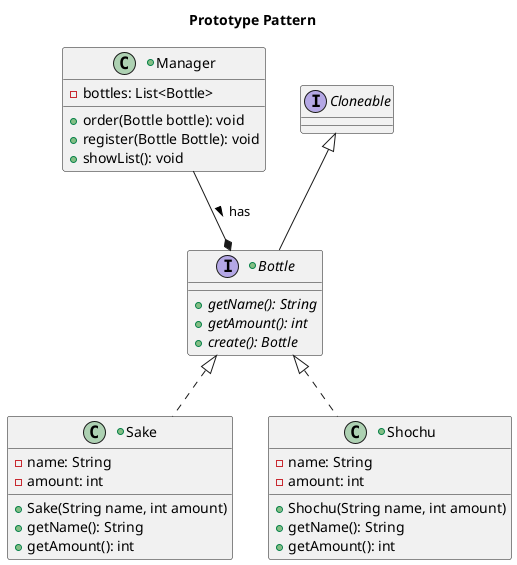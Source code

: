@startuml

title Prototype Pattern

Manager --* Bottle:> has

+class Manager{
    -bottles: List<Bottle>
    +order(Bottle bottle): void
    +register(Bottle Bottle): void
    +showList(): void

}

+interface Bottle extends Cloneable{
    +{abstract}getName(): String
    +{abstract}getAmount(): int
    +{abstract}create(): Bottle
}

+class Sake implements Bottle{
    -name: String
    -amount: int

    +Sake(String name, int amount)
    +getName(): String
    +getAmount(): int
}

+class Shochu implements Bottle{
    -name: String
    -amount: int

    +Shochu(String name, int amount)
    +getName(): String
    +getAmount(): int
}

@enduml